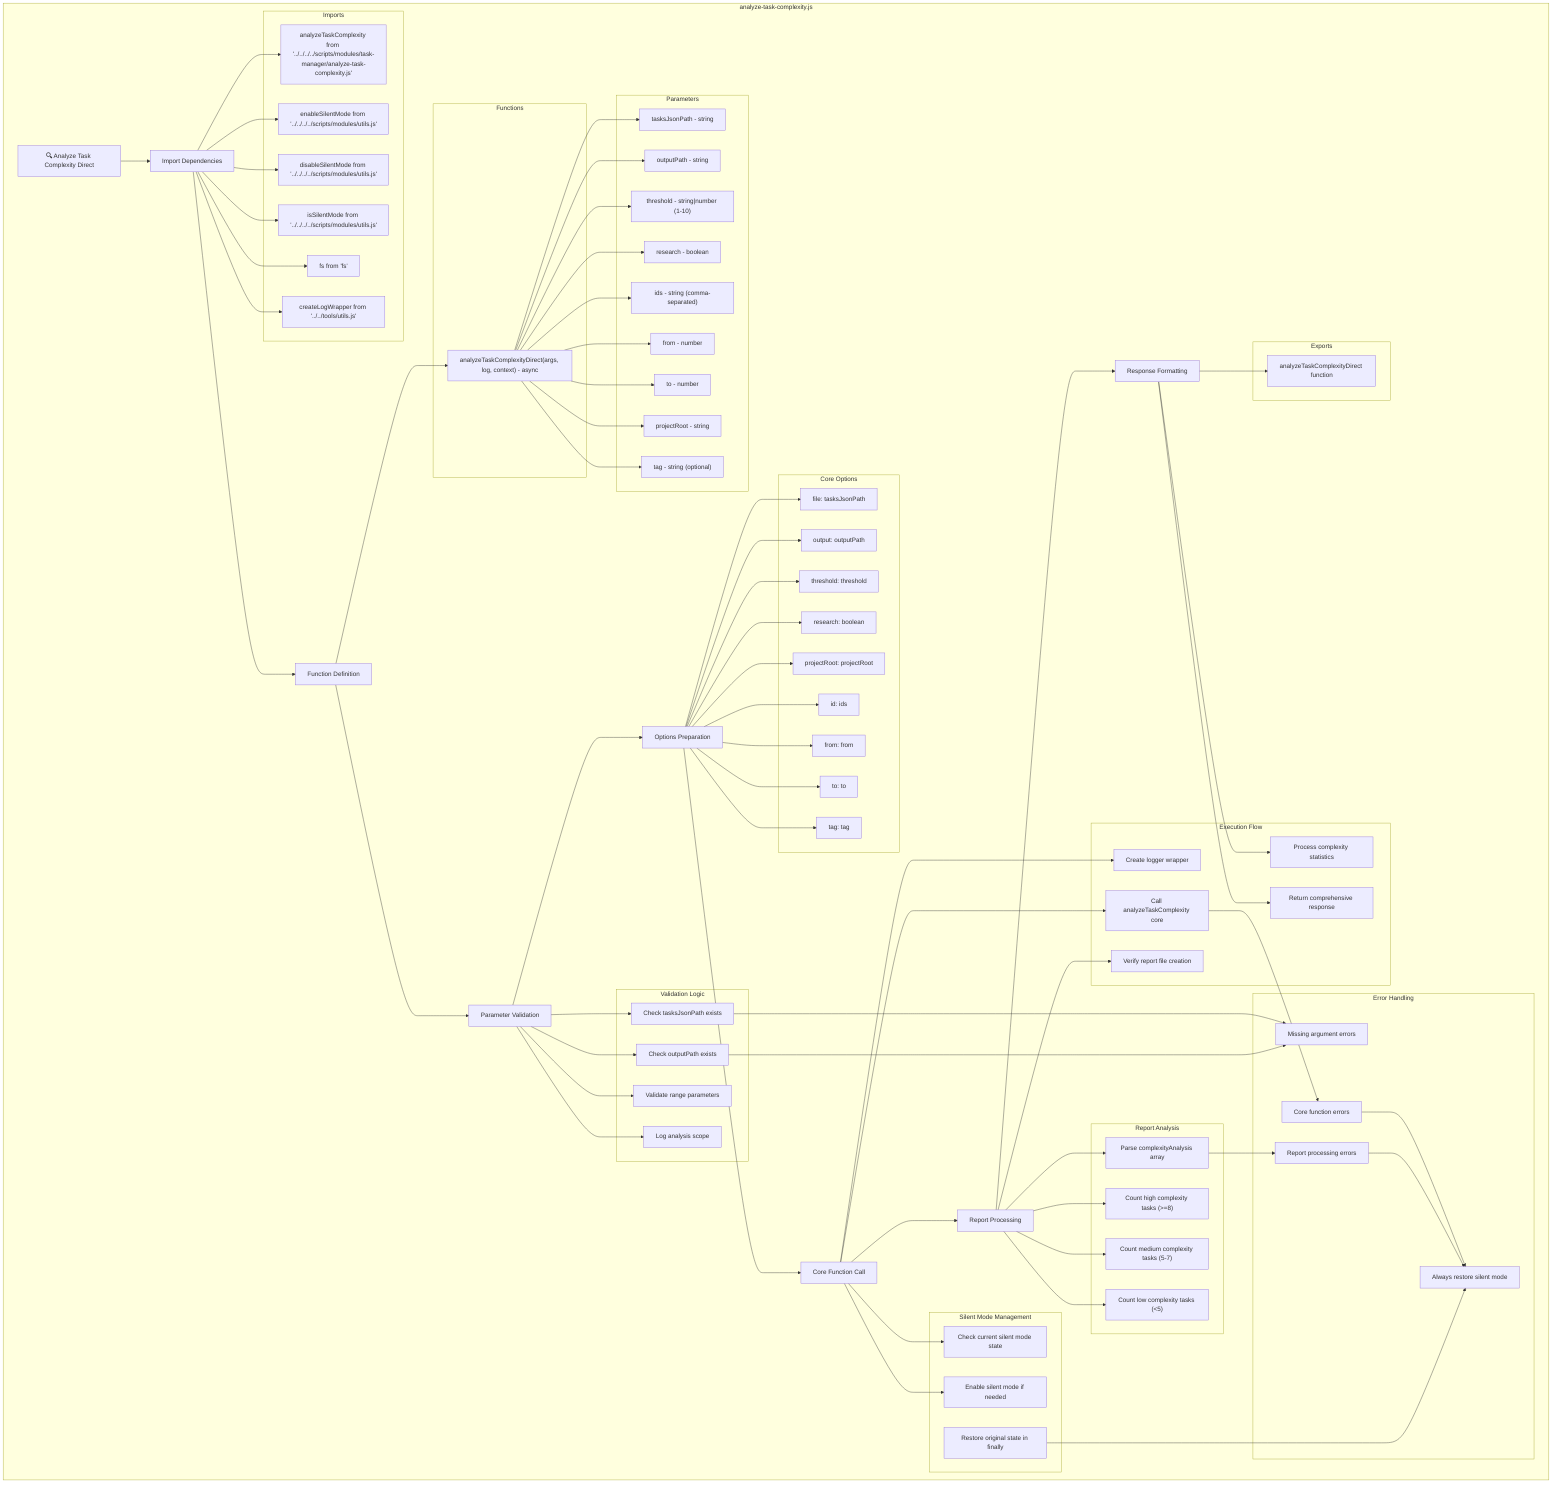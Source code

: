 flowchart TD
    subgraph "analyze-task-complexity.js"
        A["🔍 Analyze Task Complexity Direct"] --> B["Import Dependencies"]
        B --> C["Function Definition"]
        C --> D["Parameter Validation"]
        D --> E["Options Preparation"]
        E --> F["Core Function Call"]
        F --> G["Report Processing"]
        G --> H["Response Formatting"]
        
        subgraph "Imports"
            I1["analyzeTaskComplexity from '../../../../scripts/modules/task-manager/analyze-task-complexity.js'"]
            I2["enableSilentMode from '../../../../scripts/modules/utils.js'"]
            I3["disableSilentMode from '../../../../scripts/modules/utils.js'"]
            I4["isSilentMode from '../../../../scripts/modules/utils.js'"]
            I5["fs from 'fs'"]
            I6["createLogWrapper from '../../tools/utils.js'"]
        end
        
        subgraph "Functions"
            F1["analyzeTaskComplexityDirect(args, log, context) - async"]
        end
        
        subgraph "Parameters"
            P1["tasksJsonPath - string"]
            P2["outputPath - string"]
            P3["threshold - string|number (1-10)"]
            P4["research - boolean"]
            P5["ids - string (comma-separated)"]
            P6["from - number"]
            P7["to - number"]
            P8["projectRoot - string"]
            P9["tag - string (optional)"]
        end
        
        subgraph "Core Options"
            OPT1["file: tasksJsonPath"]
            OPT2["output: outputPath"]
            OPT3["threshold: threshold"]
            OPT4["research: boolean"]
            OPT5["projectRoot: projectRoot"]
            OPT6["id: ids"]
            OPT7["from: from"]
            OPT8["to: to"]
            OPT9["tag: tag"]
        end
        
        subgraph "Validation Logic"
            V1["Check tasksJsonPath exists"]
            V2["Check outputPath exists"]
            V3["Validate range parameters"]
            V4["Log analysis scope"]
        end
        
        subgraph "Silent Mode Management"
            SM1["Check current silent mode state"]
            SM2["Enable silent mode if needed"]
            SM3["Restore original state in finally"]
        end
        
        subgraph "Execution Flow"
            EX1["Create logger wrapper"]
            EX2["Call analyzeTaskComplexity core"]
            EX3["Verify report file creation"]
            EX4["Process complexity statistics"]
            EX5["Return comprehensive response"]
        end
        
        subgraph "Report Analysis"
            RA1["Parse complexityAnalysis array"]
            RA2["Count high complexity tasks (>=8)"]
            RA3["Count medium complexity tasks (5-7)"]
            RA4["Count low complexity tasks (<5)"]
        end
        
        subgraph "Error Handling"
            ERR1["Missing argument errors"]
            ERR2["Core function errors"]
            ERR3["Report processing errors"]
            ERR4["Always restore silent mode"]
        end
        
        subgraph "Exports"
            EXP1["analyzeTaskComplexityDirect function"]
        end
        
        B --> I1
        B --> I2
        B --> I3
        B --> I4
        B --> I5
        B --> I6
        C --> F1
        F1 --> P1
        F1 --> P2
        F1 --> P3
        F1 --> P4
        F1 --> P5
        F1 --> P6
        F1 --> P7
        F1 --> P8
        F1 --> P9
        D --> V1
        D --> V2
        D --> V3
        D --> V4
        E --> OPT1
        E --> OPT2
        E --> OPT3
        E --> OPT4
        E --> OPT5
        E --> OPT6
        E --> OPT7
        E --> OPT8
        E --> OPT9
        F --> SM1
        F --> SM2
        F --> EX1
        F --> EX2
        G --> EX3
        G --> RA1
        G --> RA2
        G --> RA3
        G --> RA4
        H --> EX4
        H --> EX5
        V1 --> ERR1
        V2 --> ERR1
        EX2 --> ERR2
        RA1 --> ERR3
        ERR2 --> ERR4
        ERR3 --> ERR4
        SM3 --> ERR4
        H --> EXP1
    end